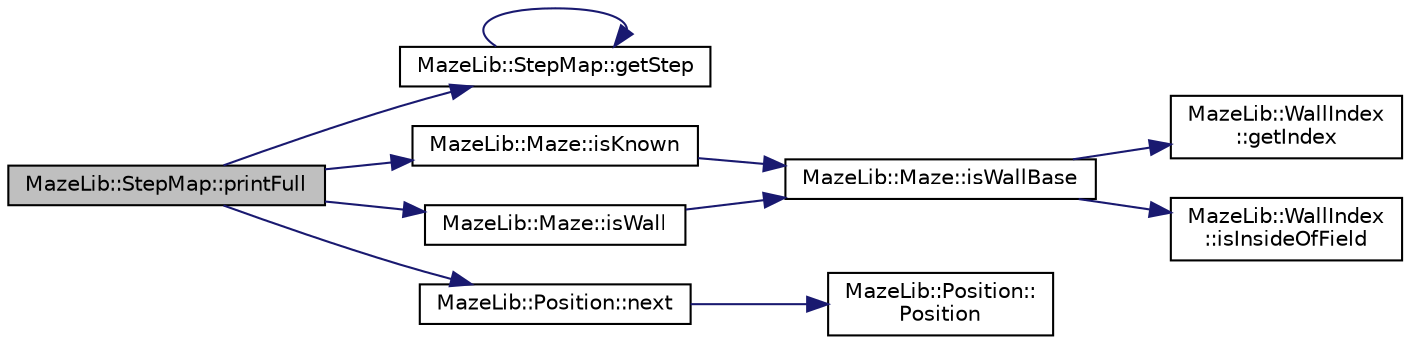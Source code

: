 digraph "MazeLib::StepMap::printFull"
{
 // LATEX_PDF_SIZE
  edge [fontname="Helvetica",fontsize="10",labelfontname="Helvetica",labelfontsize="10"];
  node [fontname="Helvetica",fontsize="10",shape=record];
  rankdir="LR";
  Node1 [label="MazeLib::StepMap::printFull",height=0.2,width=0.4,color="black", fillcolor="grey75", style="filled", fontcolor="black",tooltip=" "];
  Node1 -> Node2 [color="midnightblue",fontsize="10",style="solid",fontname="Helvetica"];
  Node2 [label="MazeLib::StepMap::getStep",height=0.2,width=0.4,color="black", fillcolor="white", style="filled",URL="$d9/da9/classMazeLib_1_1StepMap.html#a637f3f49d407fb3cc1b66dab75c95dea",tooltip="ステップの取得"];
  Node2 -> Node2 [color="midnightblue",fontsize="10",style="solid",fontname="Helvetica"];
  Node1 -> Node3 [color="midnightblue",fontsize="10",style="solid",fontname="Helvetica"];
  Node3 [label="MazeLib::Maze::isKnown",height=0.2,width=0.4,color="black", fillcolor="white", style="filled",URL="$d8/d25/classMazeLib_1_1Maze.html#a239d960e2d48de73ffcdd48b046cc208",tooltip="壁が探索済みかを返す"];
  Node3 -> Node4 [color="midnightblue",fontsize="10",style="solid",fontname="Helvetica"];
  Node4 [label="MazeLib::Maze::isWallBase",height=0.2,width=0.4,color="black", fillcolor="white", style="filled",URL="$d8/d25/classMazeLib_1_1Maze.html#a221de846e39eb32863a2b24ab9543560",tooltip="壁の確認のベース関数。迷路外を参照すると壁ありと返す。"];
  Node4 -> Node5 [color="midnightblue",fontsize="10",style="solid",fontname="Helvetica"];
  Node5 [label="MazeLib::WallIndex\l::getIndex",height=0.2,width=0.4,color="black", fillcolor="white", style="filled",URL="$d6/d8d/structMazeLib_1_1WallIndex.html#a28d5ca6fe2ee32fe06a7a3d1437566ff",tooltip="迷路内の壁を一意な通し番号として表現したIDを返す。 迷路外の壁の場合未定義動作となる。"];
  Node4 -> Node6 [color="midnightblue",fontsize="10",style="solid",fontname="Helvetica"];
  Node6 [label="MazeLib::WallIndex\l::isInsideOfField",height=0.2,width=0.4,color="black", fillcolor="white", style="filled",URL="$d6/d8d/structMazeLib_1_1WallIndex.html#ab17656c4ce938f11b042e14a1f6e01ce",tooltip="壁がフィールド内か判定する関数 x,y が (0,0)と(MAZE_SIZE-1,MAZE_SIZE-1)の間かつ、z が外周上にいない"];
  Node1 -> Node7 [color="midnightblue",fontsize="10",style="solid",fontname="Helvetica"];
  Node7 [label="MazeLib::Maze::isWall",height=0.2,width=0.4,color="black", fillcolor="white", style="filled",URL="$d8/d25/classMazeLib_1_1Maze.html#aefe7c86cad9db92885a6f6eda52b04d0",tooltip="壁の有無を返す"];
  Node7 -> Node4 [color="midnightblue",fontsize="10",style="solid",fontname="Helvetica"];
  Node1 -> Node8 [color="midnightblue",fontsize="10",style="solid",fontname="Helvetica"];
  Node8 [label="MazeLib::Position::next",height=0.2,width=0.4,color="black", fillcolor="white", style="filled",URL="$d0/ddc/structMazeLib_1_1Position.html#a78d3cd4841a650b5b88094075ebd1261",tooltip="自分の引数方向に隣接した区画の Position を返す"];
  Node8 -> Node9 [color="midnightblue",fontsize="10",style="solid",fontname="Helvetica"];
  Node9 [label="MazeLib::Position::\lPosition",height=0.2,width=0.4,color="black", fillcolor="white", style="filled",URL="$d0/ddc/structMazeLib_1_1Position.html#a273bddbcc328c127be9453db54707ef6",tooltip="ゼロ初期化のデフォルトコンストラクタ"];
}
